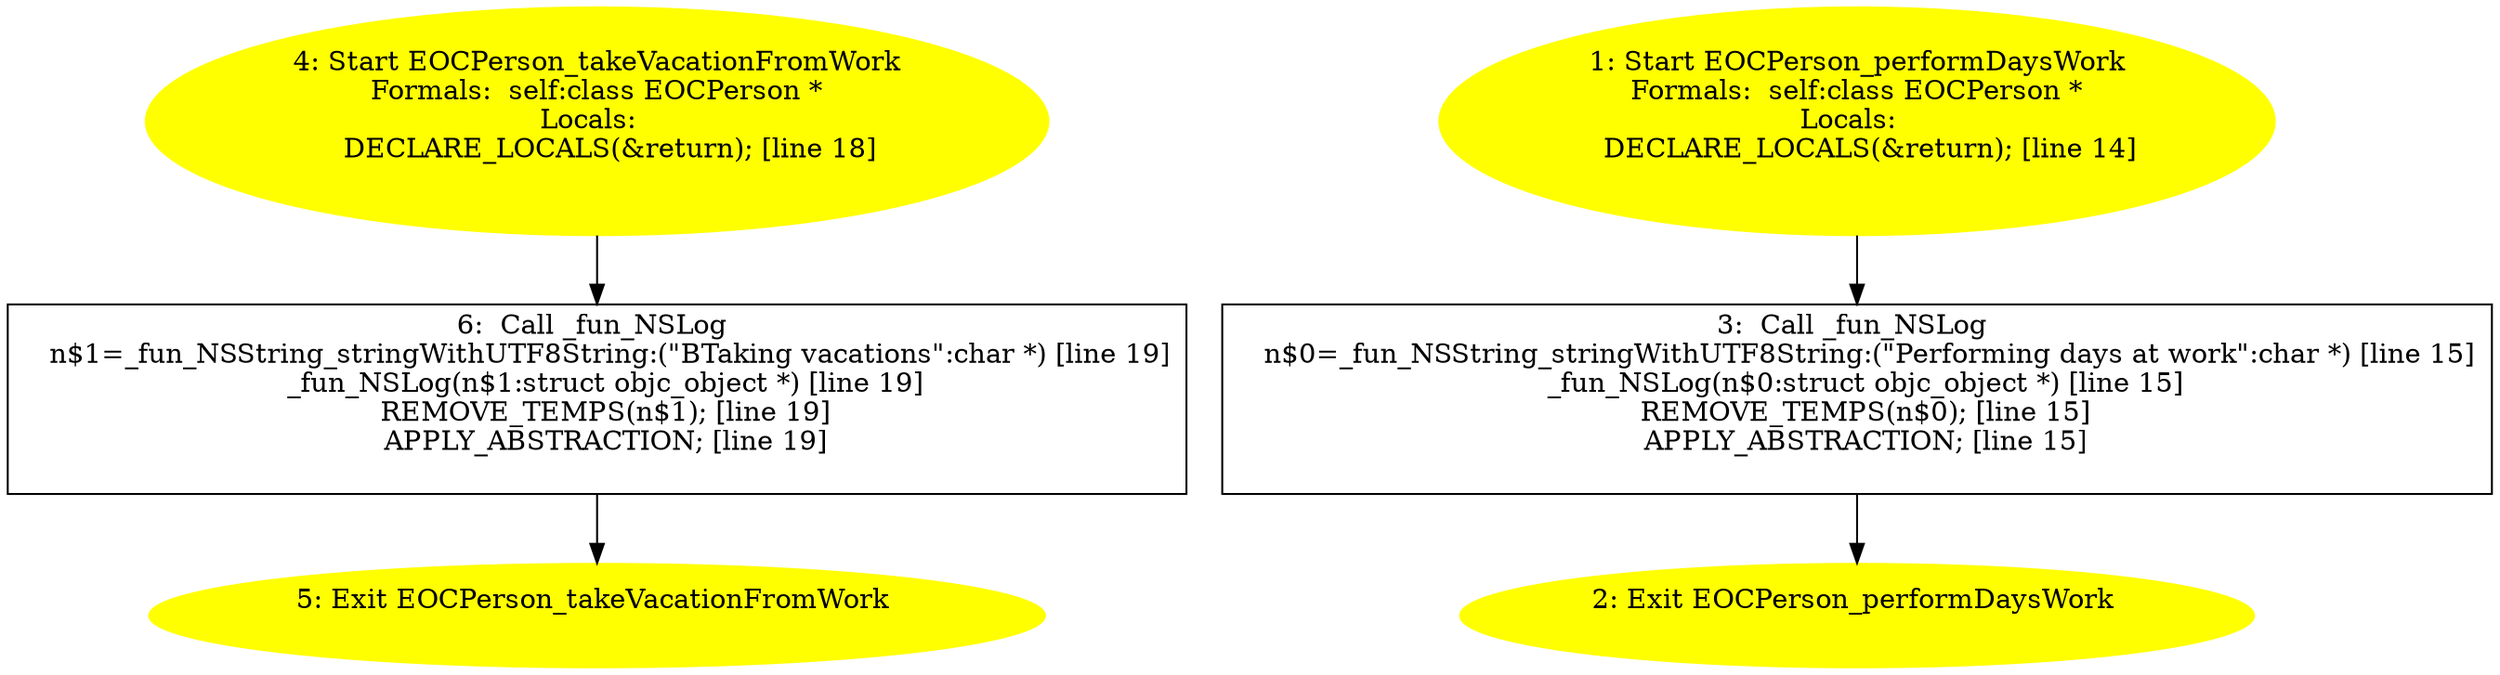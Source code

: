 /* @generated */
digraph iCFG {
6 [label="6:  Call _fun_NSLog \n   n$1=_fun_NSString_stringWithUTF8String:(\"BTaking vacations\":char *) [line 19]\n  _fun_NSLog(n$1:struct objc_object *) [line 19]\n  REMOVE_TEMPS(n$1); [line 19]\n  APPLY_ABSTRACTION; [line 19]\n " shape="box"]
	

	 6 -> 5 ;
5 [label="5: Exit EOCPerson_takeVacationFromWork \n  " color=yellow style=filled]
	

4 [label="4: Start EOCPerson_takeVacationFromWork\nFormals:  self:class EOCPerson *\nLocals:  \n   DECLARE_LOCALS(&return); [line 18]\n " color=yellow style=filled]
	

	 4 -> 6 ;
3 [label="3:  Call _fun_NSLog \n   n$0=_fun_NSString_stringWithUTF8String:(\"Performing days at work\":char *) [line 15]\n  _fun_NSLog(n$0:struct objc_object *) [line 15]\n  REMOVE_TEMPS(n$0); [line 15]\n  APPLY_ABSTRACTION; [line 15]\n " shape="box"]
	

	 3 -> 2 ;
2 [label="2: Exit EOCPerson_performDaysWork \n  " color=yellow style=filled]
	

1 [label="1: Start EOCPerson_performDaysWork\nFormals:  self:class EOCPerson *\nLocals:  \n   DECLARE_LOCALS(&return); [line 14]\n " color=yellow style=filled]
	

	 1 -> 3 ;
}

